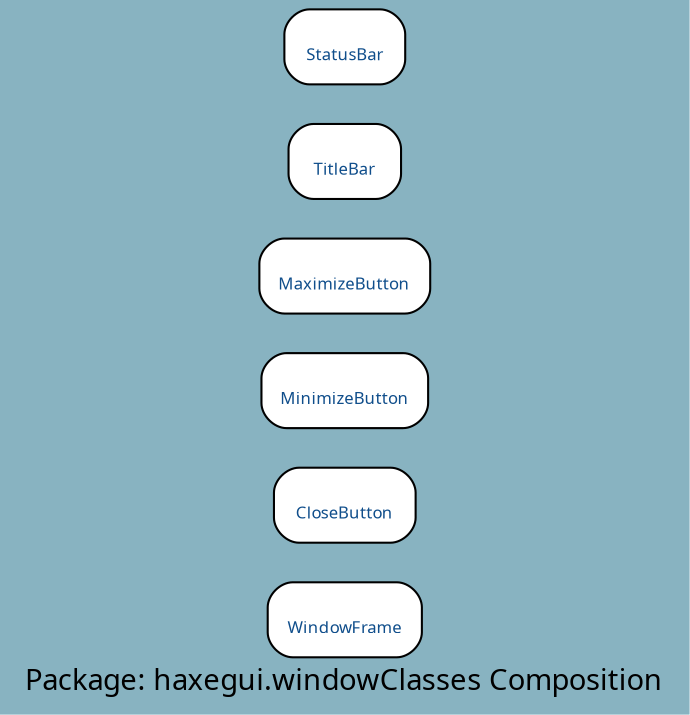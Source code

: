 digraph uml {
	graph [label="Package: haxegui.windowClasses Composition", ratio=compress, rankdir=RL, smoothing=avg_dist, overlap=false, fontname="DejaVu Sans Condenesed", fontsize=14, bgcolor="#88B3C1", fontcolor=black];
	node [label="\N", fontname="DejaVu Sans Condenesed", fontsize=8, shape=record, color=black, fontcolor=black];
	edge [fontname="DejaVu Sans Condenesed", fontsize=8, color=black, fontcolor=black];
	graph [lp="167,12",
		bb="0,0,334,331"];
	"haxegui.windowClasses.WindowFrame" [label="{\nWindowFrame}", fontcolor="#104E8B", style="rounded,filled", fillcolor=white, URL="../types/haxegui/windowClasses/WindowFrame.html", tooltip="\nWindowFrame", pos="167,43", rects="130,25,204,61", width="1.03", height="0.50"];
	"haxegui.windowClasses.CloseButton" [label="{\nCloseButton}", fontcolor="#104E8B", style="rounded,filled", fillcolor=white, URL="../types/haxegui/windowClasses/CloseButton.html", tooltip="\nCloseButton", pos="167,97", rects="133,79,201,115", width="0.94", height="0.50"];
	"haxegui.windowClasses.MinimizeButton" [label="{\nMinimizeButton}", fontcolor="#104E8B", style="rounded,filled", fillcolor=white, URL="../types/haxegui/windowClasses/MinimizeButton.html", tooltip="\nMinimizeButton", pos="167,151", rects="127,133,207,169", width="1.11", height="0.50"];
	"haxegui.windowClasses.MaximizeButton" [label="{\nMaximizeButton}", fontcolor="#104E8B", style="rounded,filled", fillcolor=white, URL="../types/haxegui/windowClasses/MaximizeButton.html", tooltip="\nMaximizeButton", pos="167,205", rects="126,187,208,223", width="1.14", height="0.50"];
	"haxegui.windowClasses.TitleBar" [label="{\nTitleBar}", fontcolor="#104E8B", style="rounded,filled", fillcolor=white, URL="../types/haxegui/windowClasses/TitleBar.html", tooltip="\nTitleBar", pos="167,259", rects="140,241,194,277", width="0.75", height="0.50"];
	"haxegui.windowClasses.StatusBar" [label="{\nStatusBar}", fontcolor="#104E8B", style="rounded,filled", fillcolor=white, URL="../types/haxegui/windowClasses/StatusBar.html", tooltip="\nStatusBar", pos="167,313", rects="138,295,197,331", width="0.81", height="0.50"];
}
